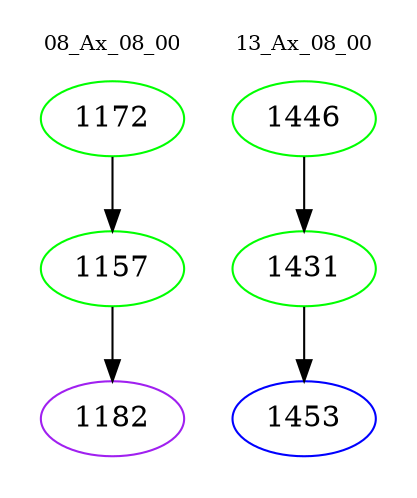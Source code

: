 digraph{
subgraph cluster_0 {
color = white
label = "08_Ax_08_00";
fontsize=10;
T0_1172 [label="1172", color="green"]
T0_1172 -> T0_1157 [color="black"]
T0_1157 [label="1157", color="green"]
T0_1157 -> T0_1182 [color="black"]
T0_1182 [label="1182", color="purple"]
}
subgraph cluster_1 {
color = white
label = "13_Ax_08_00";
fontsize=10;
T1_1446 [label="1446", color="green"]
T1_1446 -> T1_1431 [color="black"]
T1_1431 [label="1431", color="green"]
T1_1431 -> T1_1453 [color="black"]
T1_1453 [label="1453", color="blue"]
}
}
